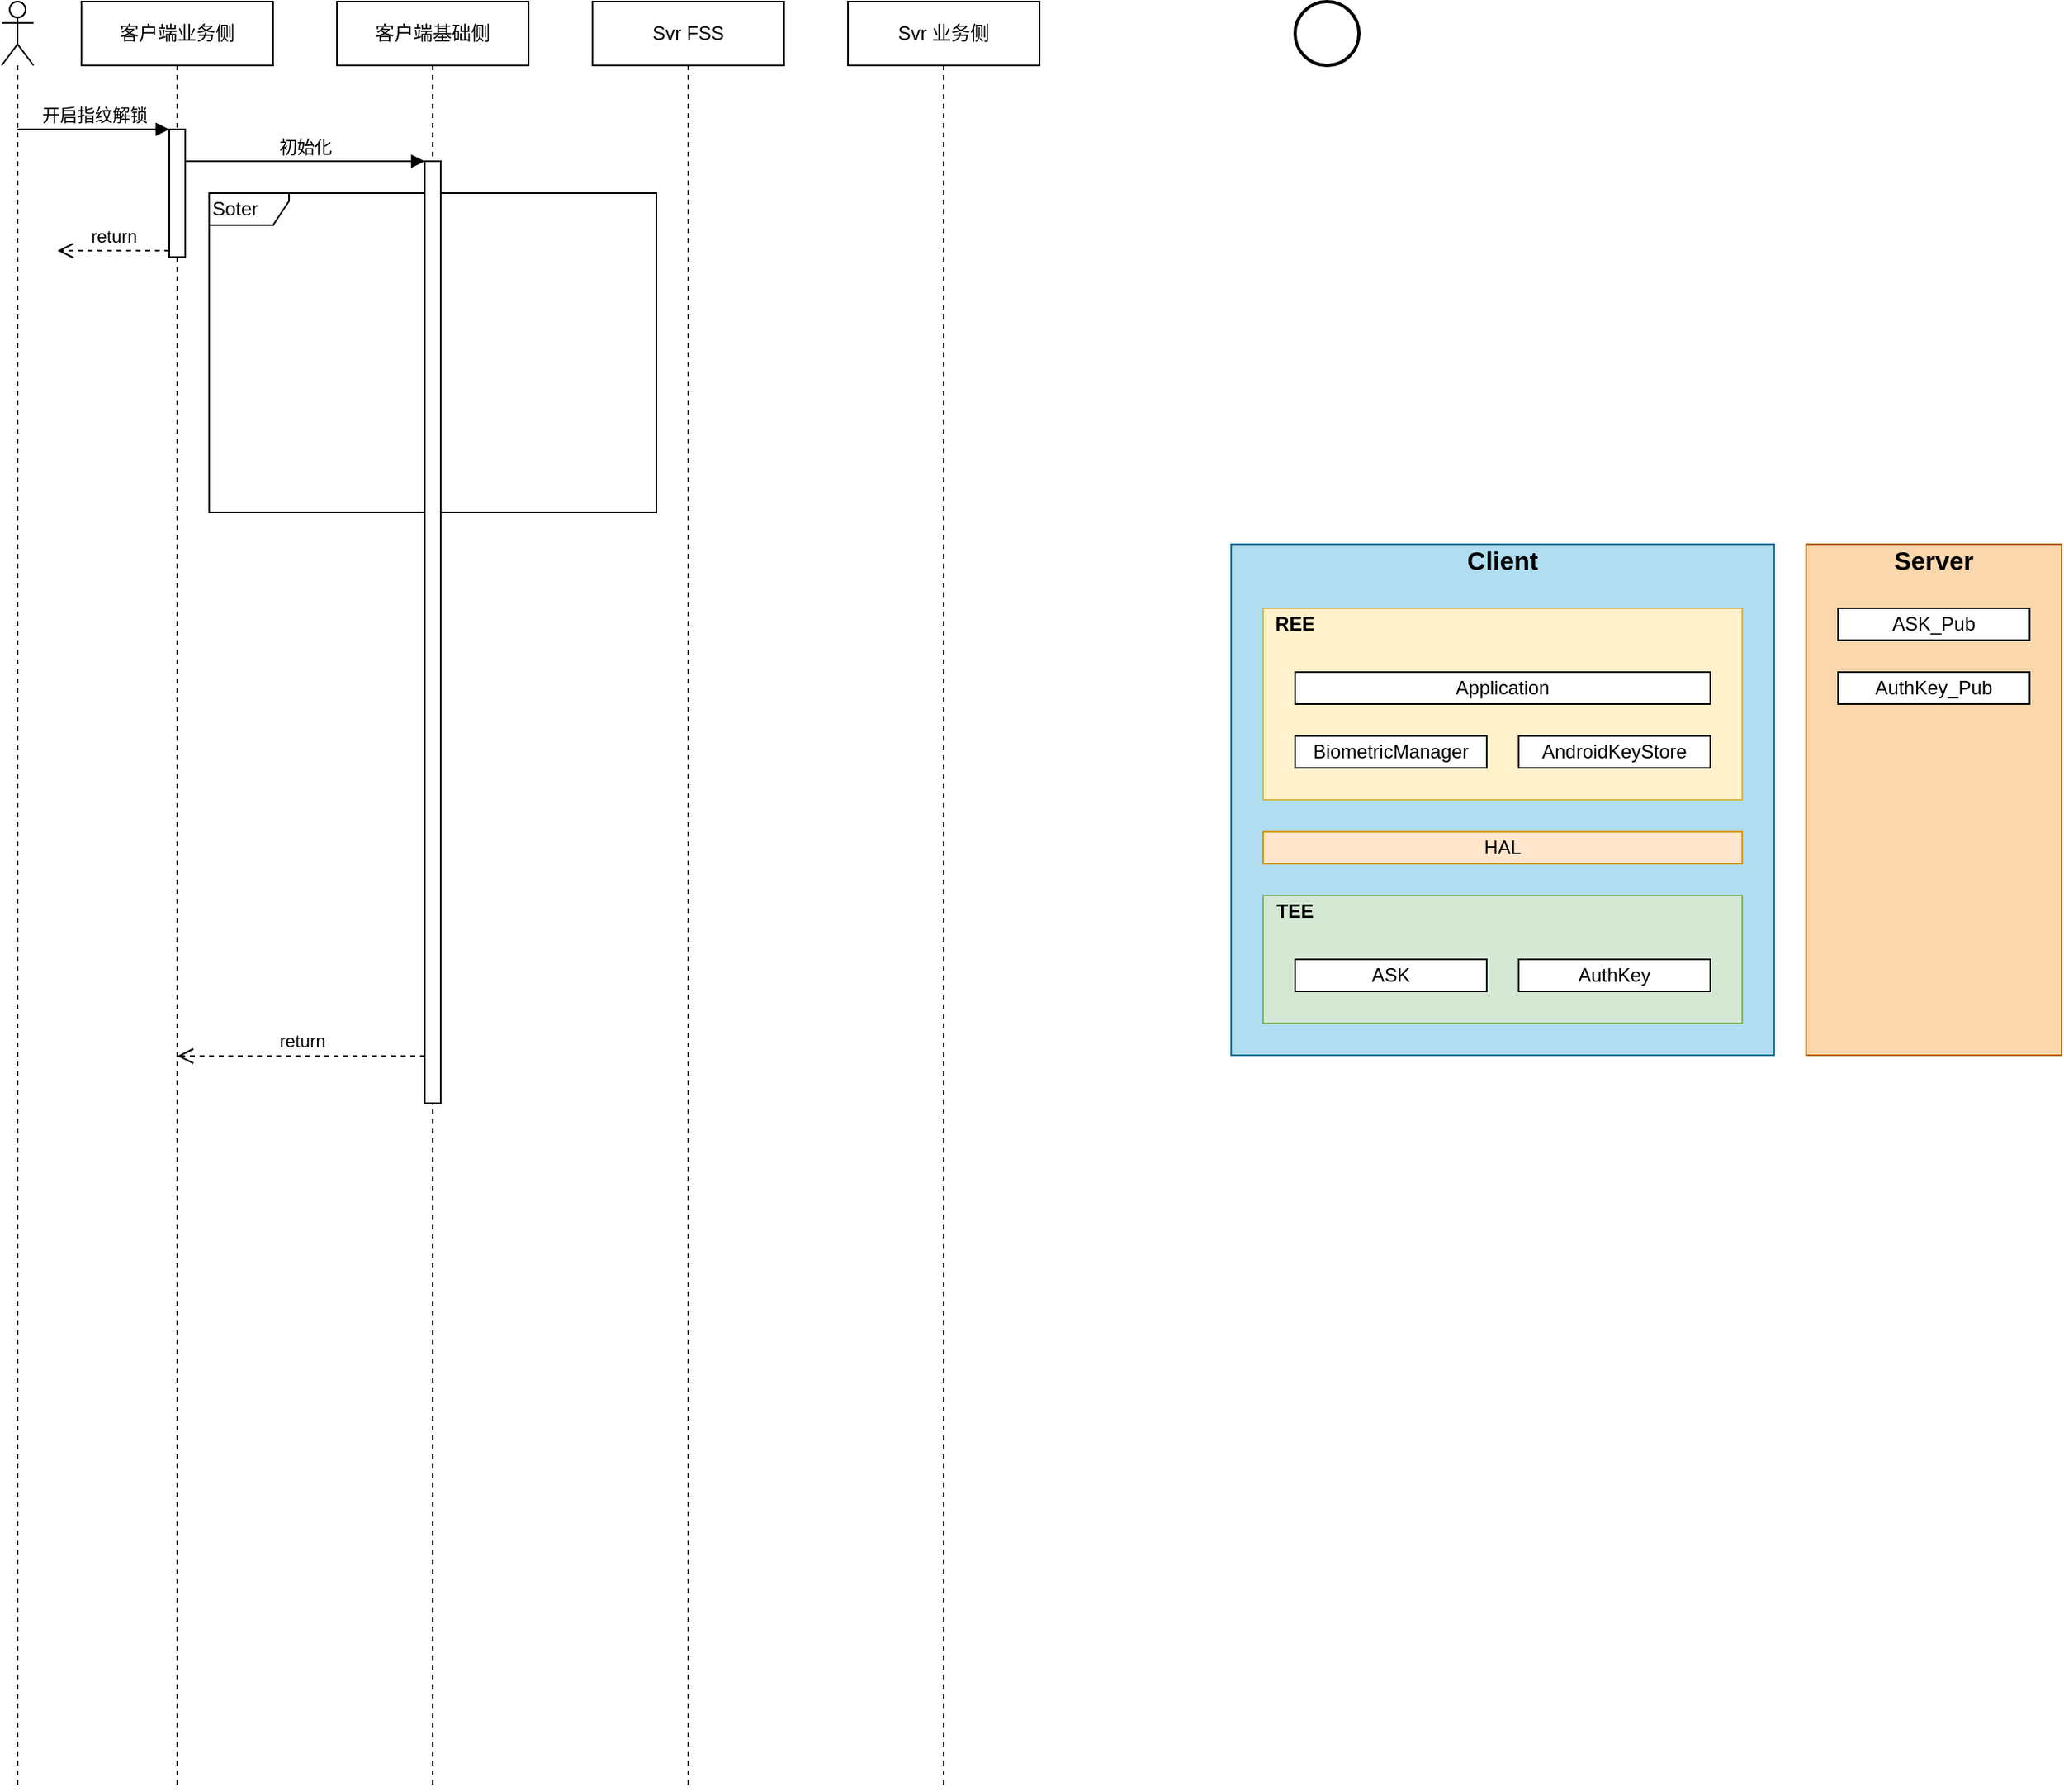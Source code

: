 <mxfile version="14.6.12" type="github">
  <diagram id="PERFYKWWDiuhqixZciVr" name="Page-1">
    <mxGraphModel dx="981" dy="526" grid="1" gridSize="10" guides="1" tooltips="1" connect="1" arrows="1" fold="1" page="1" pageScale="1" pageWidth="827" pageHeight="1169" math="0" shadow="0">
      <root>
        <mxCell id="YpG11p54W12MGPFQJL24-0" />
        <mxCell id="YpG11p54W12MGPFQJL24-1" parent="YpG11p54W12MGPFQJL24-0" />
        <mxCell id="0mOlbP7xLzRMstRWg_M5-13" value="" style="rounded=0;whiteSpace=wrap;html=1;align=center;fillColor=#b1ddf0;strokeColor=#10739e;" vertex="1" parent="YpG11p54W12MGPFQJL24-1">
          <mxGeometry x="840" y="380" width="340" height="320" as="geometry" />
        </mxCell>
        <mxCell id="0mOlbP7xLzRMstRWg_M5-11" value="" style="rounded=0;whiteSpace=wrap;html=1;align=center;fillColor=#d5e8d4;strokeColor=#82b366;" vertex="1" parent="YpG11p54W12MGPFQJL24-1">
          <mxGeometry x="860" y="600" width="300" height="80" as="geometry" />
        </mxCell>
        <mxCell id="0mOlbP7xLzRMstRWg_M5-8" value="" style="rounded=0;whiteSpace=wrap;html=1;align=center;labelBackgroundColor=none;fillColor=#fff2cc;strokeColor=#d6b656;" vertex="1" parent="YpG11p54W12MGPFQJL24-1">
          <mxGeometry x="860" y="420" width="300" height="120" as="geometry" />
        </mxCell>
        <mxCell id="FxfO5eEo2pZkEUAX_uts-16" value="Soter" style="shape=umlFrame;whiteSpace=wrap;html=1;align=left;width=50;height=20;" parent="YpG11p54W12MGPFQJL24-1" vertex="1">
          <mxGeometry x="200" y="160" width="280" height="200" as="geometry" />
        </mxCell>
        <mxCell id="FxfO5eEo2pZkEUAX_uts-0" value="" style="shape=umlLifeline;participant=umlActor;perimeter=lifelinePerimeter;whiteSpace=wrap;html=1;container=1;collapsible=0;recursiveResize=0;verticalAlign=top;spacingTop=36;outlineConnect=0;" parent="YpG11p54W12MGPFQJL24-1" vertex="1">
          <mxGeometry x="70" y="40" width="20" height="1120" as="geometry" />
        </mxCell>
        <mxCell id="FxfO5eEo2pZkEUAX_uts-1" value="客户端业务侧" style="shape=umlLifeline;perimeter=lifelinePerimeter;whiteSpace=wrap;html=1;container=1;collapsible=0;recursiveResize=0;outlineConnect=0;" parent="YpG11p54W12MGPFQJL24-1" vertex="1">
          <mxGeometry x="120" y="40" width="120" height="1120" as="geometry" />
        </mxCell>
        <mxCell id="FxfO5eEo2pZkEUAX_uts-5" value="" style="html=1;points=[];perimeter=orthogonalPerimeter;" parent="FxfO5eEo2pZkEUAX_uts-1" vertex="1">
          <mxGeometry x="55" y="80" width="10" height="80" as="geometry" />
        </mxCell>
        <mxCell id="FxfO5eEo2pZkEUAX_uts-7" value="return" style="html=1;verticalAlign=bottom;endArrow=open;dashed=1;endSize=8;exitX=0;exitY=0.95;" parent="FxfO5eEo2pZkEUAX_uts-1" source="FxfO5eEo2pZkEUAX_uts-5" edge="1">
          <mxGeometry relative="1" as="geometry">
            <mxPoint x="-15" y="156" as="targetPoint" />
          </mxGeometry>
        </mxCell>
        <mxCell id="FxfO5eEo2pZkEUAX_uts-2" value="客户端基础侧" style="shape=umlLifeline;perimeter=lifelinePerimeter;whiteSpace=wrap;html=1;container=1;collapsible=0;recursiveResize=0;outlineConnect=0;" parent="YpG11p54W12MGPFQJL24-1" vertex="1">
          <mxGeometry x="280" y="40" width="120" height="1120" as="geometry" />
        </mxCell>
        <mxCell id="FxfO5eEo2pZkEUAX_uts-8" value="" style="html=1;points=[];perimeter=orthogonalPerimeter;" parent="FxfO5eEo2pZkEUAX_uts-2" vertex="1">
          <mxGeometry x="55" y="100" width="10" height="590" as="geometry" />
        </mxCell>
        <mxCell id="FxfO5eEo2pZkEUAX_uts-3" value="Svr FSS" style="shape=umlLifeline;perimeter=lifelinePerimeter;whiteSpace=wrap;html=1;container=1;collapsible=0;recursiveResize=0;outlineConnect=0;" parent="YpG11p54W12MGPFQJL24-1" vertex="1">
          <mxGeometry x="440" y="40" width="120" height="1120" as="geometry" />
        </mxCell>
        <mxCell id="FxfO5eEo2pZkEUAX_uts-4" value="Svr 业务侧" style="shape=umlLifeline;perimeter=lifelinePerimeter;whiteSpace=wrap;html=1;container=1;collapsible=0;recursiveResize=0;outlineConnect=0;" parent="YpG11p54W12MGPFQJL24-1" vertex="1">
          <mxGeometry x="600" y="40" width="120" height="1120" as="geometry" />
        </mxCell>
        <mxCell id="FxfO5eEo2pZkEUAX_uts-6" value="开启指纹解锁" style="html=1;verticalAlign=bottom;endArrow=block;entryX=0;entryY=0;" parent="YpG11p54W12MGPFQJL24-1" source="FxfO5eEo2pZkEUAX_uts-0" target="FxfO5eEo2pZkEUAX_uts-5" edge="1">
          <mxGeometry relative="1" as="geometry">
            <mxPoint x="105" y="120" as="sourcePoint" />
          </mxGeometry>
        </mxCell>
        <mxCell id="FxfO5eEo2pZkEUAX_uts-9" value="初始化" style="html=1;verticalAlign=bottom;endArrow=block;entryX=0;entryY=0;" parent="YpG11p54W12MGPFQJL24-1" source="FxfO5eEo2pZkEUAX_uts-5" target="FxfO5eEo2pZkEUAX_uts-8" edge="1">
          <mxGeometry relative="1" as="geometry">
            <mxPoint x="265" y="140" as="sourcePoint" />
          </mxGeometry>
        </mxCell>
        <mxCell id="FxfO5eEo2pZkEUAX_uts-10" value="return" style="html=1;verticalAlign=bottom;endArrow=open;dashed=1;endSize=8;exitX=0;exitY=0.95;" parent="YpG11p54W12MGPFQJL24-1" source="FxfO5eEo2pZkEUAX_uts-8" target="FxfO5eEo2pZkEUAX_uts-1" edge="1">
          <mxGeometry relative="1" as="geometry">
            <mxPoint x="265" y="216" as="targetPoint" />
          </mxGeometry>
        </mxCell>
        <mxCell id="FxfO5eEo2pZkEUAX_uts-19" value="" style="strokeWidth=2;html=1;shape=mxgraph.flowchart.start_2;whiteSpace=wrap;align=left;" parent="YpG11p54W12MGPFQJL24-1" vertex="1">
          <mxGeometry x="880" y="40" width="40" height="40" as="geometry" />
        </mxCell>
        <mxCell id="0mOlbP7xLzRMstRWg_M5-2" value="Application" style="rounded=0;whiteSpace=wrap;html=1;align=center;" vertex="1" parent="YpG11p54W12MGPFQJL24-1">
          <mxGeometry x="880" y="460" width="260" height="20" as="geometry" />
        </mxCell>
        <mxCell id="0mOlbP7xLzRMstRWg_M5-3" value="AndroidKeyStore" style="rounded=0;whiteSpace=wrap;html=1;align=center;" vertex="1" parent="YpG11p54W12MGPFQJL24-1">
          <mxGeometry x="1020" y="500" width="120" height="20" as="geometry" />
        </mxCell>
        <mxCell id="0mOlbP7xLzRMstRWg_M5-4" value="BiometricManager" style="rounded=0;whiteSpace=wrap;html=1;align=center;" vertex="1" parent="YpG11p54W12MGPFQJL24-1">
          <mxGeometry x="880" y="500" width="120" height="20" as="geometry" />
        </mxCell>
        <mxCell id="0mOlbP7xLzRMstRWg_M5-6" value="ASK" style="rounded=0;whiteSpace=wrap;html=1;align=center;" vertex="1" parent="YpG11p54W12MGPFQJL24-1">
          <mxGeometry x="880" y="640" width="120" height="20" as="geometry" />
        </mxCell>
        <mxCell id="0mOlbP7xLzRMstRWg_M5-7" value="AuthKey" style="rounded=0;whiteSpace=wrap;html=1;align=center;" vertex="1" parent="YpG11p54W12MGPFQJL24-1">
          <mxGeometry x="1020" y="640" width="120" height="20" as="geometry" />
        </mxCell>
        <mxCell id="0mOlbP7xLzRMstRWg_M5-9" value="REE" style="text;html=1;strokeColor=none;fillColor=none;align=center;verticalAlign=middle;whiteSpace=wrap;rounded=0;fontStyle=1" vertex="1" parent="YpG11p54W12MGPFQJL24-1">
          <mxGeometry x="860" y="420" width="40" height="20" as="geometry" />
        </mxCell>
        <mxCell id="0mOlbP7xLzRMstRWg_M5-10" value="HAL" style="rounded=0;whiteSpace=wrap;html=1;align=center;fillColor=#ffe6cc;strokeColor=#d79b00;" vertex="1" parent="YpG11p54W12MGPFQJL24-1">
          <mxGeometry x="860" y="560" width="300" height="20" as="geometry" />
        </mxCell>
        <mxCell id="0mOlbP7xLzRMstRWg_M5-12" value="TEE" style="text;html=1;strokeColor=none;fillColor=none;align=center;verticalAlign=middle;whiteSpace=wrap;rounded=0;fontStyle=1" vertex="1" parent="YpG11p54W12MGPFQJL24-1">
          <mxGeometry x="860" y="600" width="40" height="20" as="geometry" />
        </mxCell>
        <mxCell id="0mOlbP7xLzRMstRWg_M5-14" value="&lt;font style=&quot;font-size: 16px&quot;&gt;Client&lt;/font&gt;" style="text;html=1;strokeColor=none;fillColor=none;align=center;verticalAlign=middle;whiteSpace=wrap;rounded=0;fontStyle=1" vertex="1" parent="YpG11p54W12MGPFQJL24-1">
          <mxGeometry x="840" y="380" width="340" height="20" as="geometry" />
        </mxCell>
        <mxCell id="0mOlbP7xLzRMstRWg_M5-15" value="" style="rounded=0;whiteSpace=wrap;html=1;align=center;fillColor=#fad7ac;strokeColor=#b46504;" vertex="1" parent="YpG11p54W12MGPFQJL24-1">
          <mxGeometry x="1200" y="380" width="160" height="320" as="geometry" />
        </mxCell>
        <mxCell id="0mOlbP7xLzRMstRWg_M5-16" value="&lt;font style=&quot;font-size: 16px&quot;&gt;Server&lt;/font&gt;" style="text;html=1;strokeColor=none;fillColor=none;align=center;verticalAlign=middle;whiteSpace=wrap;rounded=0;fontStyle=1" vertex="1" parent="YpG11p54W12MGPFQJL24-1">
          <mxGeometry x="1200" y="380" width="160" height="20" as="geometry" />
        </mxCell>
        <mxCell id="0mOlbP7xLzRMstRWg_M5-17" value="ASK_Pub" style="rounded=0;whiteSpace=wrap;html=1;align=center;" vertex="1" parent="YpG11p54W12MGPFQJL24-1">
          <mxGeometry x="1220" y="420" width="120" height="20" as="geometry" />
        </mxCell>
        <mxCell id="0mOlbP7xLzRMstRWg_M5-18" value="AuthKey_Pub" style="rounded=0;whiteSpace=wrap;html=1;align=center;" vertex="1" parent="YpG11p54W12MGPFQJL24-1">
          <mxGeometry x="1220" y="460" width="120" height="20" as="geometry" />
        </mxCell>
      </root>
    </mxGraphModel>
  </diagram>
</mxfile>
